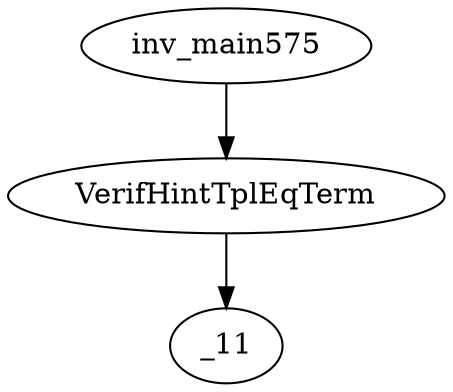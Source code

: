 digraph dag {
0 [label="inv_main575"];
1 [label="VerifHintTplEqTerm"];
2 [label="_11"];
0->1
1 -> 2
}
